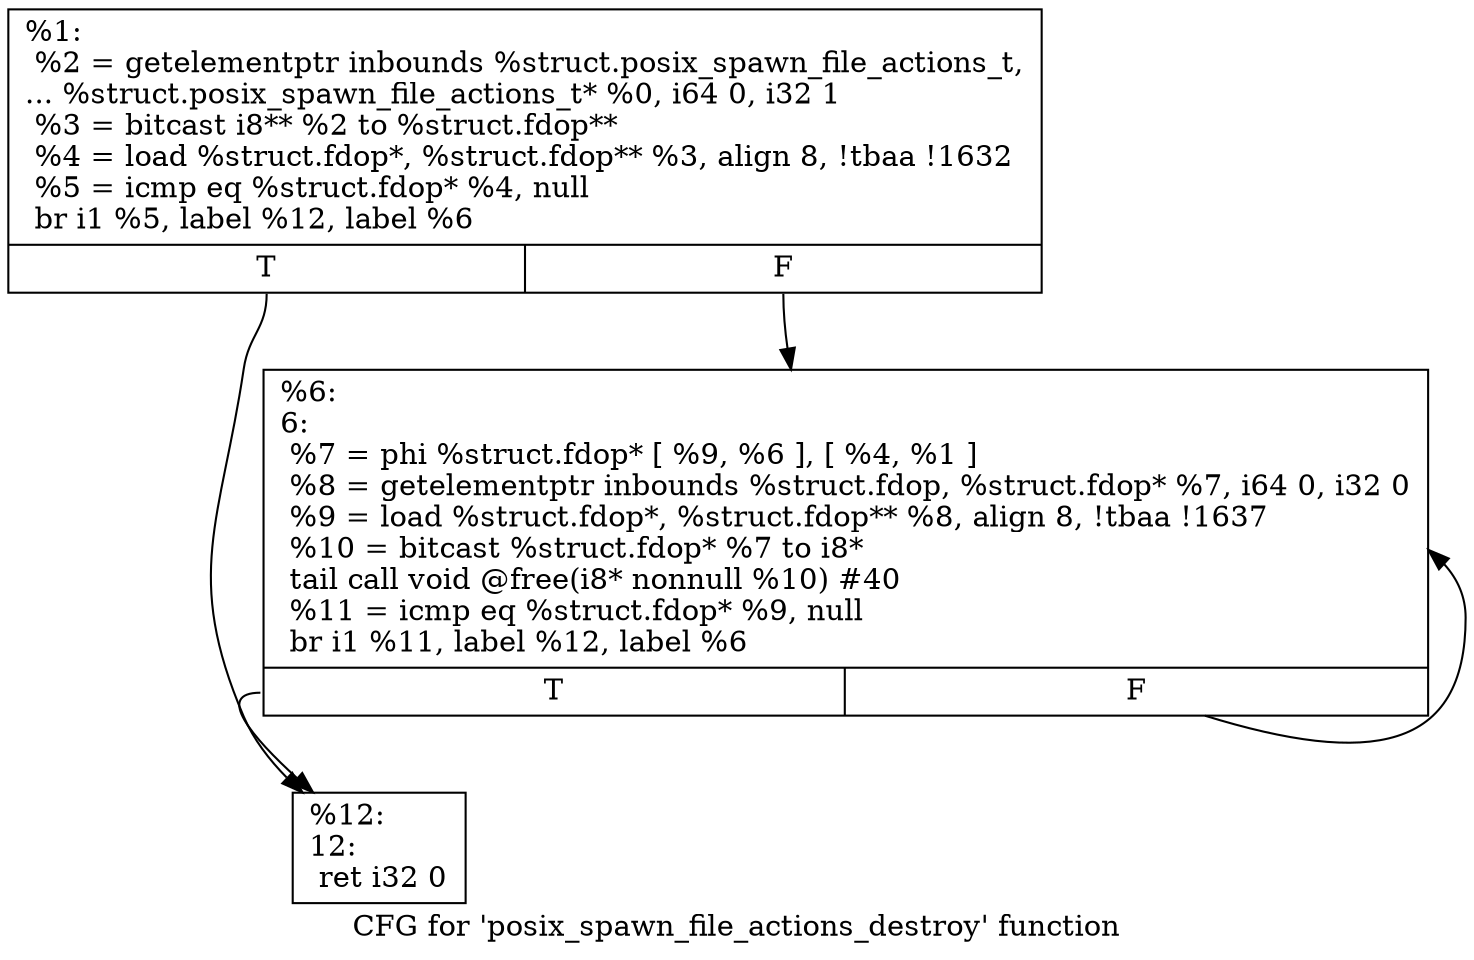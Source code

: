 digraph "CFG for 'posix_spawn_file_actions_destroy' function" {
	label="CFG for 'posix_spawn_file_actions_destroy' function";

	Node0x1f6cbc0 [shape=record,label="{%1:\l  %2 = getelementptr inbounds %struct.posix_spawn_file_actions_t,\l... %struct.posix_spawn_file_actions_t* %0, i64 0, i32 1\l  %3 = bitcast i8** %2 to %struct.fdop**\l  %4 = load %struct.fdop*, %struct.fdop** %3, align 8, !tbaa !1632\l  %5 = icmp eq %struct.fdop* %4, null\l  br i1 %5, label %12, label %6\l|{<s0>T|<s1>F}}"];
	Node0x1f6cbc0:s0 -> Node0x1f6ce30;
	Node0x1f6cbc0:s1 -> Node0x1f6cde0;
	Node0x1f6cde0 [shape=record,label="{%6:\l6:                                                \l  %7 = phi %struct.fdop* [ %9, %6 ], [ %4, %1 ]\l  %8 = getelementptr inbounds %struct.fdop, %struct.fdop* %7, i64 0, i32 0\l  %9 = load %struct.fdop*, %struct.fdop** %8, align 8, !tbaa !1637\l  %10 = bitcast %struct.fdop* %7 to i8*\l  tail call void @free(i8* nonnull %10) #40\l  %11 = icmp eq %struct.fdop* %9, null\l  br i1 %11, label %12, label %6\l|{<s0>T|<s1>F}}"];
	Node0x1f6cde0:s0 -> Node0x1f6ce30;
	Node0x1f6cde0:s1 -> Node0x1f6cde0;
	Node0x1f6ce30 [shape=record,label="{%12:\l12:                                               \l  ret i32 0\l}"];
}
